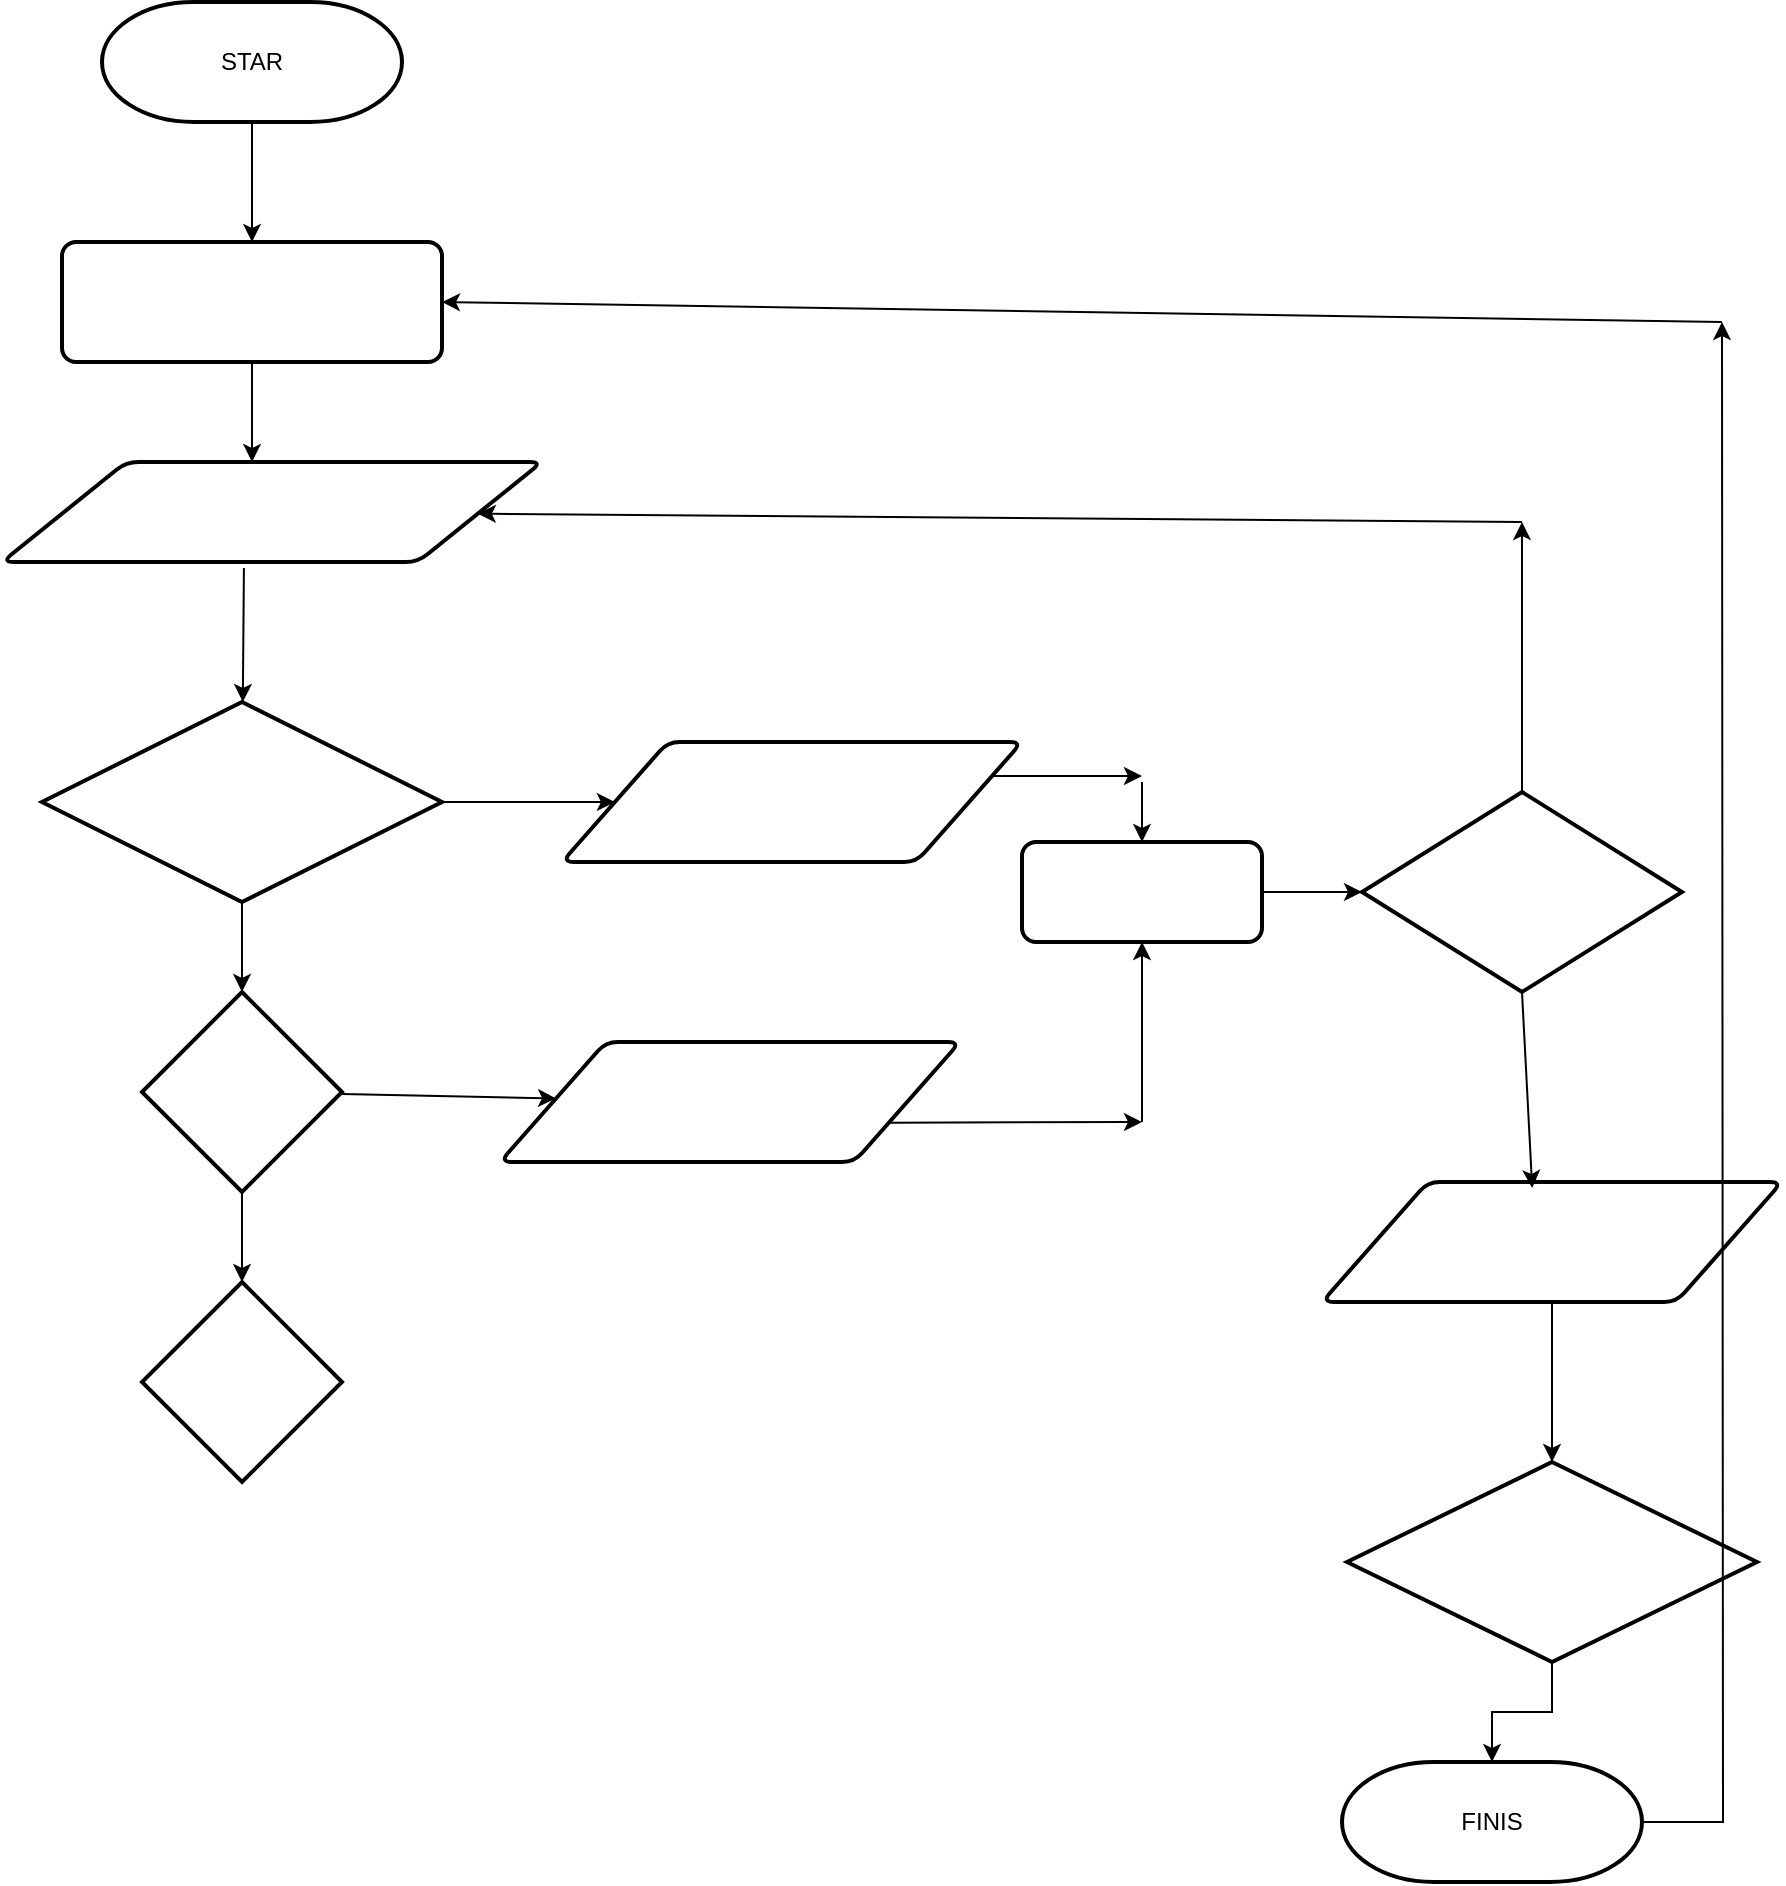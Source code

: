 <mxfile version="22.0.4" type="github">
  <diagram id="C5RBs43oDa-KdzZeNtuy" name="Page-1">
    <mxGraphModel dx="880" dy="1625" grid="1" gridSize="10" guides="1" tooltips="1" connect="1" arrows="1" fold="1" page="1" pageScale="1" pageWidth="827" pageHeight="1169" math="0" shadow="0">
      <root>
        <mxCell id="WIyWlLk6GJQsqaUBKTNV-0" />
        <mxCell id="WIyWlLk6GJQsqaUBKTNV-1" parent="WIyWlLk6GJQsqaUBKTNV-0" />
        <mxCell id="_O85ZPS6F2M-nllI7RIq-17" value="" style="edgeStyle=orthogonalEdgeStyle;rounded=0;orthogonalLoop=1;jettySize=auto;html=1;" edge="1" parent="WIyWlLk6GJQsqaUBKTNV-1" source="_O85ZPS6F2M-nllI7RIq-0" target="_O85ZPS6F2M-nllI7RIq-5">
          <mxGeometry relative="1" as="geometry" />
        </mxCell>
        <mxCell id="_O85ZPS6F2M-nllI7RIq-0" value="STAR" style="strokeWidth=2;html=1;shape=mxgraph.flowchart.terminator;whiteSpace=wrap;" vertex="1" parent="WIyWlLk6GJQsqaUBKTNV-1">
          <mxGeometry x="100" y="-620" width="150" height="60" as="geometry" />
        </mxCell>
        <mxCell id="_O85ZPS6F2M-nllI7RIq-5" value="" style="rounded=1;whiteSpace=wrap;html=1;absoluteArcSize=1;arcSize=14;strokeWidth=2;" vertex="1" parent="WIyWlLk6GJQsqaUBKTNV-1">
          <mxGeometry x="80" y="-500" width="190" height="60" as="geometry" />
        </mxCell>
        <mxCell id="_O85ZPS6F2M-nllI7RIq-32" style="rounded=0;orthogonalLoop=1;jettySize=auto;html=1;exitX=0.448;exitY=1.06;exitDx=0;exitDy=0;exitPerimeter=0;" edge="1" parent="WIyWlLk6GJQsqaUBKTNV-1" source="_O85ZPS6F2M-nllI7RIq-6" target="_O85ZPS6F2M-nllI7RIq-8">
          <mxGeometry relative="1" as="geometry">
            <mxPoint x="170" y="-280" as="targetPoint" />
          </mxGeometry>
        </mxCell>
        <mxCell id="_O85ZPS6F2M-nllI7RIq-6" value="" style="shape=parallelogram;html=1;strokeWidth=2;perimeter=parallelogramPerimeter;whiteSpace=wrap;rounded=1;arcSize=12;size=0.23;" vertex="1" parent="WIyWlLk6GJQsqaUBKTNV-1">
          <mxGeometry x="50" y="-390" width="270" height="50" as="geometry" />
        </mxCell>
        <mxCell id="_O85ZPS6F2M-nllI7RIq-26" style="edgeStyle=orthogonalEdgeStyle;rounded=0;orthogonalLoop=1;jettySize=auto;html=1;exitX=1;exitY=0.5;exitDx=0;exitDy=0;exitPerimeter=0;" edge="1" parent="WIyWlLk6GJQsqaUBKTNV-1" source="_O85ZPS6F2M-nllI7RIq-8" target="_O85ZPS6F2M-nllI7RIq-11">
          <mxGeometry relative="1" as="geometry" />
        </mxCell>
        <mxCell id="_O85ZPS6F2M-nllI7RIq-34" style="edgeStyle=orthogonalEdgeStyle;rounded=0;orthogonalLoop=1;jettySize=auto;html=1;" edge="1" parent="WIyWlLk6GJQsqaUBKTNV-1" source="_O85ZPS6F2M-nllI7RIq-8" target="_O85ZPS6F2M-nllI7RIq-9">
          <mxGeometry relative="1" as="geometry" />
        </mxCell>
        <mxCell id="_O85ZPS6F2M-nllI7RIq-8" value="" style="strokeWidth=2;html=1;shape=mxgraph.flowchart.decision;whiteSpace=wrap;" vertex="1" parent="WIyWlLk6GJQsqaUBKTNV-1">
          <mxGeometry x="70" y="-270" width="200" height="100" as="geometry" />
        </mxCell>
        <mxCell id="_O85ZPS6F2M-nllI7RIq-51" style="edgeStyle=none;rounded=0;orthogonalLoop=1;jettySize=auto;html=1;" edge="1" parent="WIyWlLk6GJQsqaUBKTNV-1" source="_O85ZPS6F2M-nllI7RIq-9" target="_O85ZPS6F2M-nllI7RIq-12">
          <mxGeometry relative="1" as="geometry" />
        </mxCell>
        <mxCell id="_O85ZPS6F2M-nllI7RIq-9" value="" style="strokeWidth=2;html=1;shape=mxgraph.flowchart.decision;whiteSpace=wrap;" vertex="1" parent="WIyWlLk6GJQsqaUBKTNV-1">
          <mxGeometry x="120" y="-125" width="100" height="100" as="geometry" />
        </mxCell>
        <mxCell id="_O85ZPS6F2M-nllI7RIq-10" value="" style="strokeWidth=2;html=1;shape=mxgraph.flowchart.decision;whiteSpace=wrap;" vertex="1" parent="WIyWlLk6GJQsqaUBKTNV-1">
          <mxGeometry x="120" y="20" width="100" height="100" as="geometry" />
        </mxCell>
        <mxCell id="_O85ZPS6F2M-nllI7RIq-46" style="edgeStyle=none;rounded=0;orthogonalLoop=1;jettySize=auto;html=1;exitX=1;exitY=0.25;exitDx=0;exitDy=0;" edge="1" parent="WIyWlLk6GJQsqaUBKTNV-1" source="_O85ZPS6F2M-nllI7RIq-11">
          <mxGeometry relative="1" as="geometry">
            <mxPoint x="620" y="-233" as="targetPoint" />
            <Array as="points">
              <mxPoint x="610" y="-233" />
            </Array>
          </mxGeometry>
        </mxCell>
        <mxCell id="_O85ZPS6F2M-nllI7RIq-11" value="" style="shape=parallelogram;html=1;strokeWidth=2;perimeter=parallelogramPerimeter;whiteSpace=wrap;rounded=1;arcSize=12;size=0.23;" vertex="1" parent="WIyWlLk6GJQsqaUBKTNV-1">
          <mxGeometry x="330" y="-250" width="230" height="60" as="geometry" />
        </mxCell>
        <mxCell id="_O85ZPS6F2M-nllI7RIq-50" style="edgeStyle=none;rounded=0;orthogonalLoop=1;jettySize=auto;html=1;exitX=1;exitY=0.75;exitDx=0;exitDy=0;" edge="1" parent="WIyWlLk6GJQsqaUBKTNV-1" source="_O85ZPS6F2M-nllI7RIq-12">
          <mxGeometry relative="1" as="geometry">
            <mxPoint x="620" y="-60" as="targetPoint" />
          </mxGeometry>
        </mxCell>
        <mxCell id="_O85ZPS6F2M-nllI7RIq-12" value="" style="shape=parallelogram;html=1;strokeWidth=2;perimeter=parallelogramPerimeter;whiteSpace=wrap;rounded=1;arcSize=12;size=0.23;" vertex="1" parent="WIyWlLk6GJQsqaUBKTNV-1">
          <mxGeometry x="299" y="-100" width="230" height="60" as="geometry" />
        </mxCell>
        <mxCell id="_O85ZPS6F2M-nllI7RIq-13" value="" style="rounded=1;whiteSpace=wrap;html=1;absoluteArcSize=1;arcSize=14;strokeWidth=2;" vertex="1" parent="WIyWlLk6GJQsqaUBKTNV-1">
          <mxGeometry x="560" y="-200" width="120" height="50" as="geometry" />
        </mxCell>
        <mxCell id="_O85ZPS6F2M-nllI7RIq-44" style="edgeStyle=none;rounded=0;orthogonalLoop=1;jettySize=auto;html=1;exitX=0.5;exitY=0;exitDx=0;exitDy=0;exitPerimeter=0;" edge="1" parent="WIyWlLk6GJQsqaUBKTNV-1" source="_O85ZPS6F2M-nllI7RIq-14">
          <mxGeometry relative="1" as="geometry">
            <mxPoint x="810" y="-360" as="targetPoint" />
          </mxGeometry>
        </mxCell>
        <mxCell id="_O85ZPS6F2M-nllI7RIq-14" value="" style="strokeWidth=2;html=1;shape=mxgraph.flowchart.decision;whiteSpace=wrap;" vertex="1" parent="WIyWlLk6GJQsqaUBKTNV-1">
          <mxGeometry x="730" y="-225" width="160" height="100" as="geometry" />
        </mxCell>
        <mxCell id="_O85ZPS6F2M-nllI7RIq-15" value="" style="shape=parallelogram;html=1;strokeWidth=2;perimeter=parallelogramPerimeter;whiteSpace=wrap;rounded=1;arcSize=12;size=0.23;" vertex="1" parent="WIyWlLk6GJQsqaUBKTNV-1">
          <mxGeometry x="710" y="-30" width="230" height="60" as="geometry" />
        </mxCell>
        <mxCell id="_O85ZPS6F2M-nllI7RIq-16" value="" style="strokeWidth=2;html=1;shape=mxgraph.flowchart.decision;whiteSpace=wrap;" vertex="1" parent="WIyWlLk6GJQsqaUBKTNV-1">
          <mxGeometry x="722.5" y="110" width="205" height="100" as="geometry" />
        </mxCell>
        <mxCell id="_O85ZPS6F2M-nllI7RIq-37" style="edgeStyle=orthogonalEdgeStyle;rounded=0;orthogonalLoop=1;jettySize=auto;html=1;exitX=1;exitY=0.5;exitDx=0;exitDy=0;exitPerimeter=0;" edge="1" parent="WIyWlLk6GJQsqaUBKTNV-1" source="_O85ZPS6F2M-nllI7RIq-27">
          <mxGeometry relative="1" as="geometry">
            <mxPoint x="910" y="-460" as="targetPoint" />
          </mxGeometry>
        </mxCell>
        <mxCell id="_O85ZPS6F2M-nllI7RIq-27" value="FINIS" style="strokeWidth=2;html=1;shape=mxgraph.flowchart.terminator;whiteSpace=wrap;" vertex="1" parent="WIyWlLk6GJQsqaUBKTNV-1">
          <mxGeometry x="720" y="260" width="150" height="60" as="geometry" />
        </mxCell>
        <mxCell id="_O85ZPS6F2M-nllI7RIq-30" value="" style="edgeStyle=none;orthogonalLoop=1;jettySize=auto;html=1;rounded=0;entryX=1;entryY=0.5;entryDx=0;entryDy=0;" edge="1" parent="WIyWlLk6GJQsqaUBKTNV-1" target="_O85ZPS6F2M-nllI7RIq-5">
          <mxGeometry width="80" relative="1" as="geometry">
            <mxPoint x="910" y="-460" as="sourcePoint" />
            <mxPoint x="590" y="-340" as="targetPoint" />
            <Array as="points" />
          </mxGeometry>
        </mxCell>
        <mxCell id="_O85ZPS6F2M-nllI7RIq-31" style="rounded=0;orthogonalLoop=1;jettySize=auto;html=1;entryX=0.463;entryY=0;entryDx=0;entryDy=0;entryPerimeter=0;" edge="1" parent="WIyWlLk6GJQsqaUBKTNV-1" source="_O85ZPS6F2M-nllI7RIq-5" target="_O85ZPS6F2M-nllI7RIq-6">
          <mxGeometry relative="1" as="geometry" />
        </mxCell>
        <mxCell id="_O85ZPS6F2M-nllI7RIq-33" style="rounded=0;orthogonalLoop=1;jettySize=auto;html=1;exitX=0.5;exitY=1;exitDx=0;exitDy=0;exitPerimeter=0;entryX=0.5;entryY=0;entryDx=0;entryDy=0;entryPerimeter=0;" edge="1" parent="WIyWlLk6GJQsqaUBKTNV-1" source="_O85ZPS6F2M-nllI7RIq-9" target="_O85ZPS6F2M-nllI7RIq-10">
          <mxGeometry relative="1" as="geometry">
            <mxPoint x="169" as="targetPoint" />
            <mxPoint x="169" y="-20" as="sourcePoint" />
          </mxGeometry>
        </mxCell>
        <mxCell id="_O85ZPS6F2M-nllI7RIq-38" style="edgeStyle=orthogonalEdgeStyle;rounded=0;orthogonalLoop=1;jettySize=auto;html=1;exitX=0.5;exitY=1;exitDx=0;exitDy=0;exitPerimeter=0;entryX=0.5;entryY=0;entryDx=0;entryDy=0;entryPerimeter=0;" edge="1" parent="WIyWlLk6GJQsqaUBKTNV-1" source="_O85ZPS6F2M-nllI7RIq-16" target="_O85ZPS6F2M-nllI7RIq-27">
          <mxGeometry relative="1" as="geometry" />
        </mxCell>
        <mxCell id="_O85ZPS6F2M-nllI7RIq-39" style="edgeStyle=orthogonalEdgeStyle;rounded=0;orthogonalLoop=1;jettySize=auto;html=1;exitX=0.5;exitY=1;exitDx=0;exitDy=0;entryX=0.5;entryY=0;entryDx=0;entryDy=0;entryPerimeter=0;" edge="1" parent="WIyWlLk6GJQsqaUBKTNV-1" source="_O85ZPS6F2M-nllI7RIq-15" target="_O85ZPS6F2M-nllI7RIq-16">
          <mxGeometry relative="1" as="geometry">
            <mxPoint x="795" y="90" as="targetPoint" />
          </mxGeometry>
        </mxCell>
        <mxCell id="_O85ZPS6F2M-nllI7RIq-41" style="edgeStyle=orthogonalEdgeStyle;rounded=0;orthogonalLoop=1;jettySize=auto;html=1;exitX=1;exitY=0.5;exitDx=0;exitDy=0;entryX=0;entryY=0.5;entryDx=0;entryDy=0;entryPerimeter=0;" edge="1" parent="WIyWlLk6GJQsqaUBKTNV-1" source="_O85ZPS6F2M-nllI7RIq-13" target="_O85ZPS6F2M-nllI7RIq-14">
          <mxGeometry relative="1" as="geometry" />
        </mxCell>
        <mxCell id="_O85ZPS6F2M-nllI7RIq-45" value="" style="edgeStyle=none;orthogonalLoop=1;jettySize=auto;html=1;rounded=0;" edge="1" parent="WIyWlLk6GJQsqaUBKTNV-1" target="_O85ZPS6F2M-nllI7RIq-6">
          <mxGeometry width="80" relative="1" as="geometry">
            <mxPoint x="810" y="-360" as="sourcePoint" />
            <mxPoint x="490" y="-150" as="targetPoint" />
            <Array as="points" />
          </mxGeometry>
        </mxCell>
        <mxCell id="_O85ZPS6F2M-nllI7RIq-47" style="edgeStyle=none;rounded=0;orthogonalLoop=1;jettySize=auto;html=1;" edge="1" parent="WIyWlLk6GJQsqaUBKTNV-1" target="_O85ZPS6F2M-nllI7RIq-13">
          <mxGeometry relative="1" as="geometry">
            <mxPoint x="620" y="-230" as="targetPoint" />
            <mxPoint x="620" y="-230" as="sourcePoint" />
          </mxGeometry>
        </mxCell>
        <mxCell id="_O85ZPS6F2M-nllI7RIq-49" style="edgeStyle=none;rounded=0;orthogonalLoop=1;jettySize=auto;html=1;entryX=0.5;entryY=1;entryDx=0;entryDy=0;" edge="1" parent="WIyWlLk6GJQsqaUBKTNV-1" target="_O85ZPS6F2M-nllI7RIq-13">
          <mxGeometry relative="1" as="geometry">
            <mxPoint x="545" y="-90.67" as="targetPoint" />
            <mxPoint x="620" y="-60" as="sourcePoint" />
            <Array as="points" />
          </mxGeometry>
        </mxCell>
        <mxCell id="_O85ZPS6F2M-nllI7RIq-52" style="edgeStyle=none;rounded=0;orthogonalLoop=1;jettySize=auto;html=1;exitX=0.5;exitY=1;exitDx=0;exitDy=0;exitPerimeter=0;entryX=0.457;entryY=0.05;entryDx=0;entryDy=0;entryPerimeter=0;" edge="1" parent="WIyWlLk6GJQsqaUBKTNV-1" source="_O85ZPS6F2M-nllI7RIq-14" target="_O85ZPS6F2M-nllI7RIq-15">
          <mxGeometry relative="1" as="geometry" />
        </mxCell>
      </root>
    </mxGraphModel>
  </diagram>
</mxfile>
